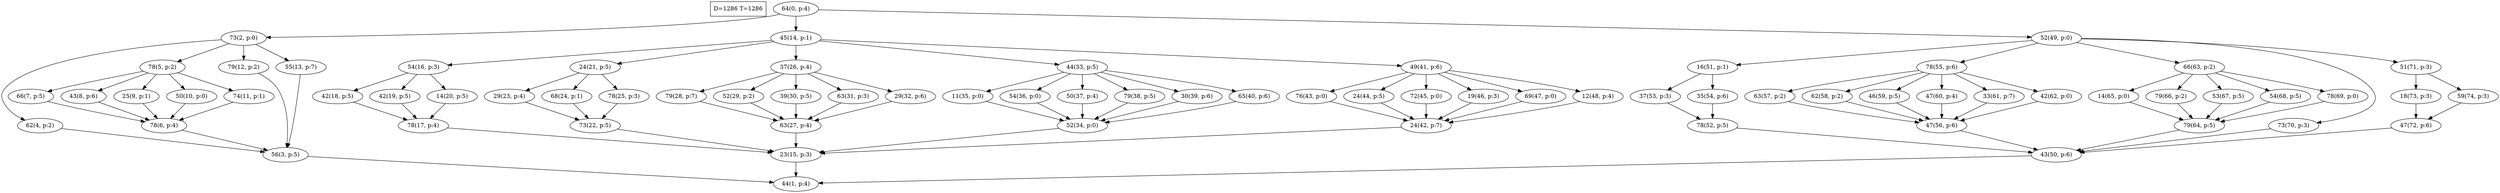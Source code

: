 digraph Task {
i [shape=box, label="D=1286 T=1286"]; 
0 [label="64(0, p:4)"];
1 [label="44(1, p:4)"];
2 [label="73(2, p:0)"];
3 [label="56(3, p:5)"];
4 [label="62(4, p:2)"];
5 [label="78(5, p:2)"];
6 [label="78(6, p:4)"];
7 [label="66(7, p:5)"];
8 [label="43(8, p:6)"];
9 [label="25(9, p:1)"];
10 [label="50(10, p:0)"];
11 [label="74(11, p:1)"];
12 [label="79(12, p:2)"];
13 [label="55(13, p:7)"];
14 [label="45(14, p:1)"];
15 [label="23(15, p:3)"];
16 [label="54(16, p:3)"];
17 [label="78(17, p:4)"];
18 [label="42(18, p:5)"];
19 [label="42(19, p:5)"];
20 [label="14(20, p:5)"];
21 [label="24(21, p:5)"];
22 [label="73(22, p:5)"];
23 [label="29(23, p:4)"];
24 [label="68(24, p:1)"];
25 [label="78(25, p:3)"];
26 [label="37(26, p:4)"];
27 [label="63(27, p:4)"];
28 [label="79(28, p:7)"];
29 [label="52(29, p:2)"];
30 [label="39(30, p:5)"];
31 [label="63(31, p:3)"];
32 [label="29(32, p:6)"];
33 [label="44(33, p:5)"];
34 [label="52(34, p:0)"];
35 [label="11(35, p:0)"];
36 [label="54(36, p:0)"];
37 [label="50(37, p:4)"];
38 [label="79(38, p:5)"];
39 [label="30(39, p:6)"];
40 [label="65(40, p:6)"];
41 [label="49(41, p:6)"];
42 [label="24(42, p:7)"];
43 [label="76(43, p:0)"];
44 [label="24(44, p:5)"];
45 [label="72(45, p:0)"];
46 [label="19(46, p:3)"];
47 [label="69(47, p:0)"];
48 [label="12(48, p:4)"];
49 [label="52(49, p:0)"];
50 [label="43(50, p:6)"];
51 [label="16(51, p:1)"];
52 [label="78(52, p:5)"];
53 [label="37(53, p:3)"];
54 [label="35(54, p:6)"];
55 [label="78(55, p:6)"];
56 [label="47(56, p:6)"];
57 [label="63(57, p:2)"];
58 [label="62(58, p:2)"];
59 [label="46(59, p:5)"];
60 [label="47(60, p:4)"];
61 [label="33(61, p:7)"];
62 [label="42(62, p:0)"];
63 [label="66(63, p:2)"];
64 [label="79(64, p:5)"];
65 [label="14(65, p:0)"];
66 [label="79(66, p:2)"];
67 [label="53(67, p:5)"];
68 [label="54(68, p:5)"];
69 [label="78(69, p:0)"];
70 [label="73(70, p:3)"];
71 [label="51(71, p:3)"];
72 [label="47(72, p:6)"];
73 [label="18(73, p:3)"];
74 [label="59(74, p:3)"];
0 -> 2;
0 -> 14;
0 -> 49;
2 -> 4;
2 -> 5;
2 -> 12;
2 -> 13;
3 -> 1;
4 -> 3;
5 -> 7;
5 -> 8;
5 -> 9;
5 -> 10;
5 -> 11;
6 -> 3;
7 -> 6;
8 -> 6;
9 -> 6;
10 -> 6;
11 -> 6;
12 -> 3;
13 -> 3;
14 -> 16;
14 -> 21;
14 -> 26;
14 -> 33;
14 -> 41;
15 -> 1;
16 -> 18;
16 -> 19;
16 -> 20;
17 -> 15;
18 -> 17;
19 -> 17;
20 -> 17;
21 -> 23;
21 -> 24;
21 -> 25;
22 -> 15;
23 -> 22;
24 -> 22;
25 -> 22;
26 -> 28;
26 -> 29;
26 -> 30;
26 -> 31;
26 -> 32;
27 -> 15;
28 -> 27;
29 -> 27;
30 -> 27;
31 -> 27;
32 -> 27;
33 -> 35;
33 -> 36;
33 -> 37;
33 -> 38;
33 -> 39;
33 -> 40;
34 -> 15;
35 -> 34;
36 -> 34;
37 -> 34;
38 -> 34;
39 -> 34;
40 -> 34;
41 -> 43;
41 -> 44;
41 -> 45;
41 -> 46;
41 -> 47;
41 -> 48;
42 -> 15;
43 -> 42;
44 -> 42;
45 -> 42;
46 -> 42;
47 -> 42;
48 -> 42;
49 -> 51;
49 -> 55;
49 -> 63;
49 -> 70;
49 -> 71;
50 -> 1;
51 -> 53;
51 -> 54;
52 -> 50;
53 -> 52;
54 -> 52;
55 -> 57;
55 -> 58;
55 -> 59;
55 -> 60;
55 -> 61;
55 -> 62;
56 -> 50;
57 -> 56;
58 -> 56;
59 -> 56;
60 -> 56;
61 -> 56;
62 -> 56;
63 -> 65;
63 -> 66;
63 -> 67;
63 -> 68;
63 -> 69;
64 -> 50;
65 -> 64;
66 -> 64;
67 -> 64;
68 -> 64;
69 -> 64;
70 -> 50;
71 -> 73;
71 -> 74;
72 -> 50;
73 -> 72;
74 -> 72;
}